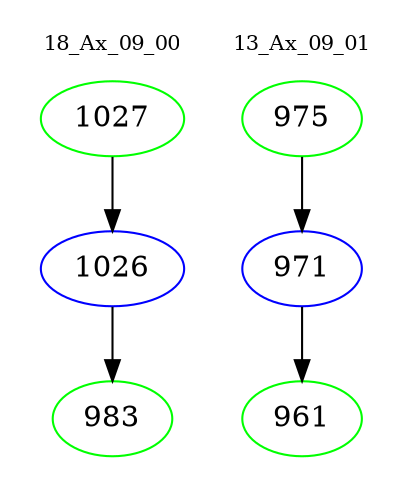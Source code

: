 digraph{
subgraph cluster_0 {
color = white
label = "18_Ax_09_00";
fontsize=10;
T0_1027 [label="1027", color="green"]
T0_1027 -> T0_1026 [color="black"]
T0_1026 [label="1026", color="blue"]
T0_1026 -> T0_983 [color="black"]
T0_983 [label="983", color="green"]
}
subgraph cluster_1 {
color = white
label = "13_Ax_09_01";
fontsize=10;
T1_975 [label="975", color="green"]
T1_975 -> T1_971 [color="black"]
T1_971 [label="971", color="blue"]
T1_971 -> T1_961 [color="black"]
T1_961 [label="961", color="green"]
}
}

